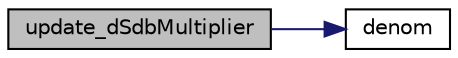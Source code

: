 digraph "update_dSdbMultiplier"
{
  bgcolor="transparent";
  edge [fontname="Helvetica",fontsize="10",labelfontname="Helvetica",labelfontsize="10"];
  node [fontname="Helvetica",fontsize="10",shape=record];
  rankdir="LR";
  Node1 [label="update_dSdbMultiplier",height=0.2,width=0.4,color="black", fillcolor="grey75", style="filled" fontcolor="black"];
  Node1 -> Node2 [color="midnightblue",fontsize="10",style="solid",fontname="Helvetica"];
  Node2 [label="denom",height=0.2,width=0.4,color="black",URL="$classFoam_1_1objectives_1_1objectiveForce.html#a759a207cb2197dd4a6499fa668f2898c",tooltip="Return denominator, without density. "];
}
